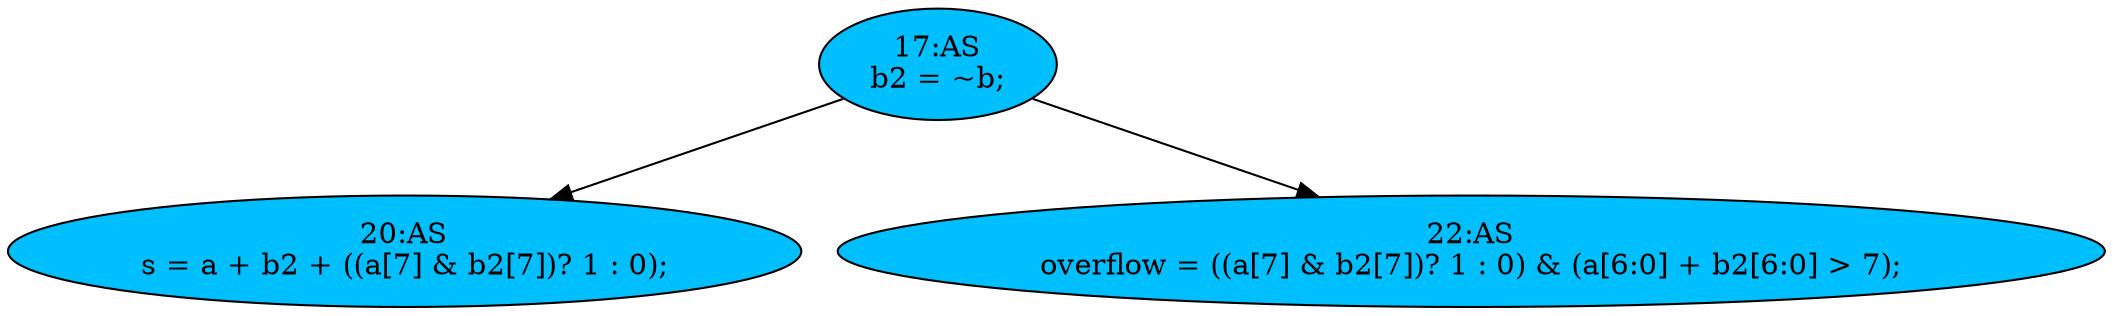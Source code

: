 strict digraph "compose( ,  )" {
	node [label="\N"];
	"17:AS"	[ast="<pyverilog.vparser.ast.Assign object at 0x7f6faf0e3150>",
		def_var="['b2']",
		fillcolor=deepskyblue,
		label="17:AS
b2 = ~b;",
		statements="[]",
		style=filled,
		typ=Assign,
		use_var="['b']"];
	"20:AS"	[ast="<pyverilog.vparser.ast.Assign object at 0x7f6faf0f1190>",
		def_var="['s']",
		fillcolor=deepskyblue,
		label="20:AS
s = a + b2 + ((a[7] & b2[7])? 1 : 0);",
		statements="[]",
		style=filled,
		typ=Assign,
		use_var="['a', 'b2', 'a', 'b2']"];
	"17:AS" -> "20:AS";
	"22:AS"	[ast="<pyverilog.vparser.ast.Assign object at 0x7f6fb097d490>",
		def_var="['overflow']",
		fillcolor=deepskyblue,
		label="22:AS
overflow = ((a[7] & b2[7])? 1 : 0) & (a[6:0] + b2[6:0] > 7);",
		statements="[]",
		style=filled,
		typ=Assign,
		use_var="['a', 'b2', 'a', 'b2']"];
	"17:AS" -> "22:AS";
}
